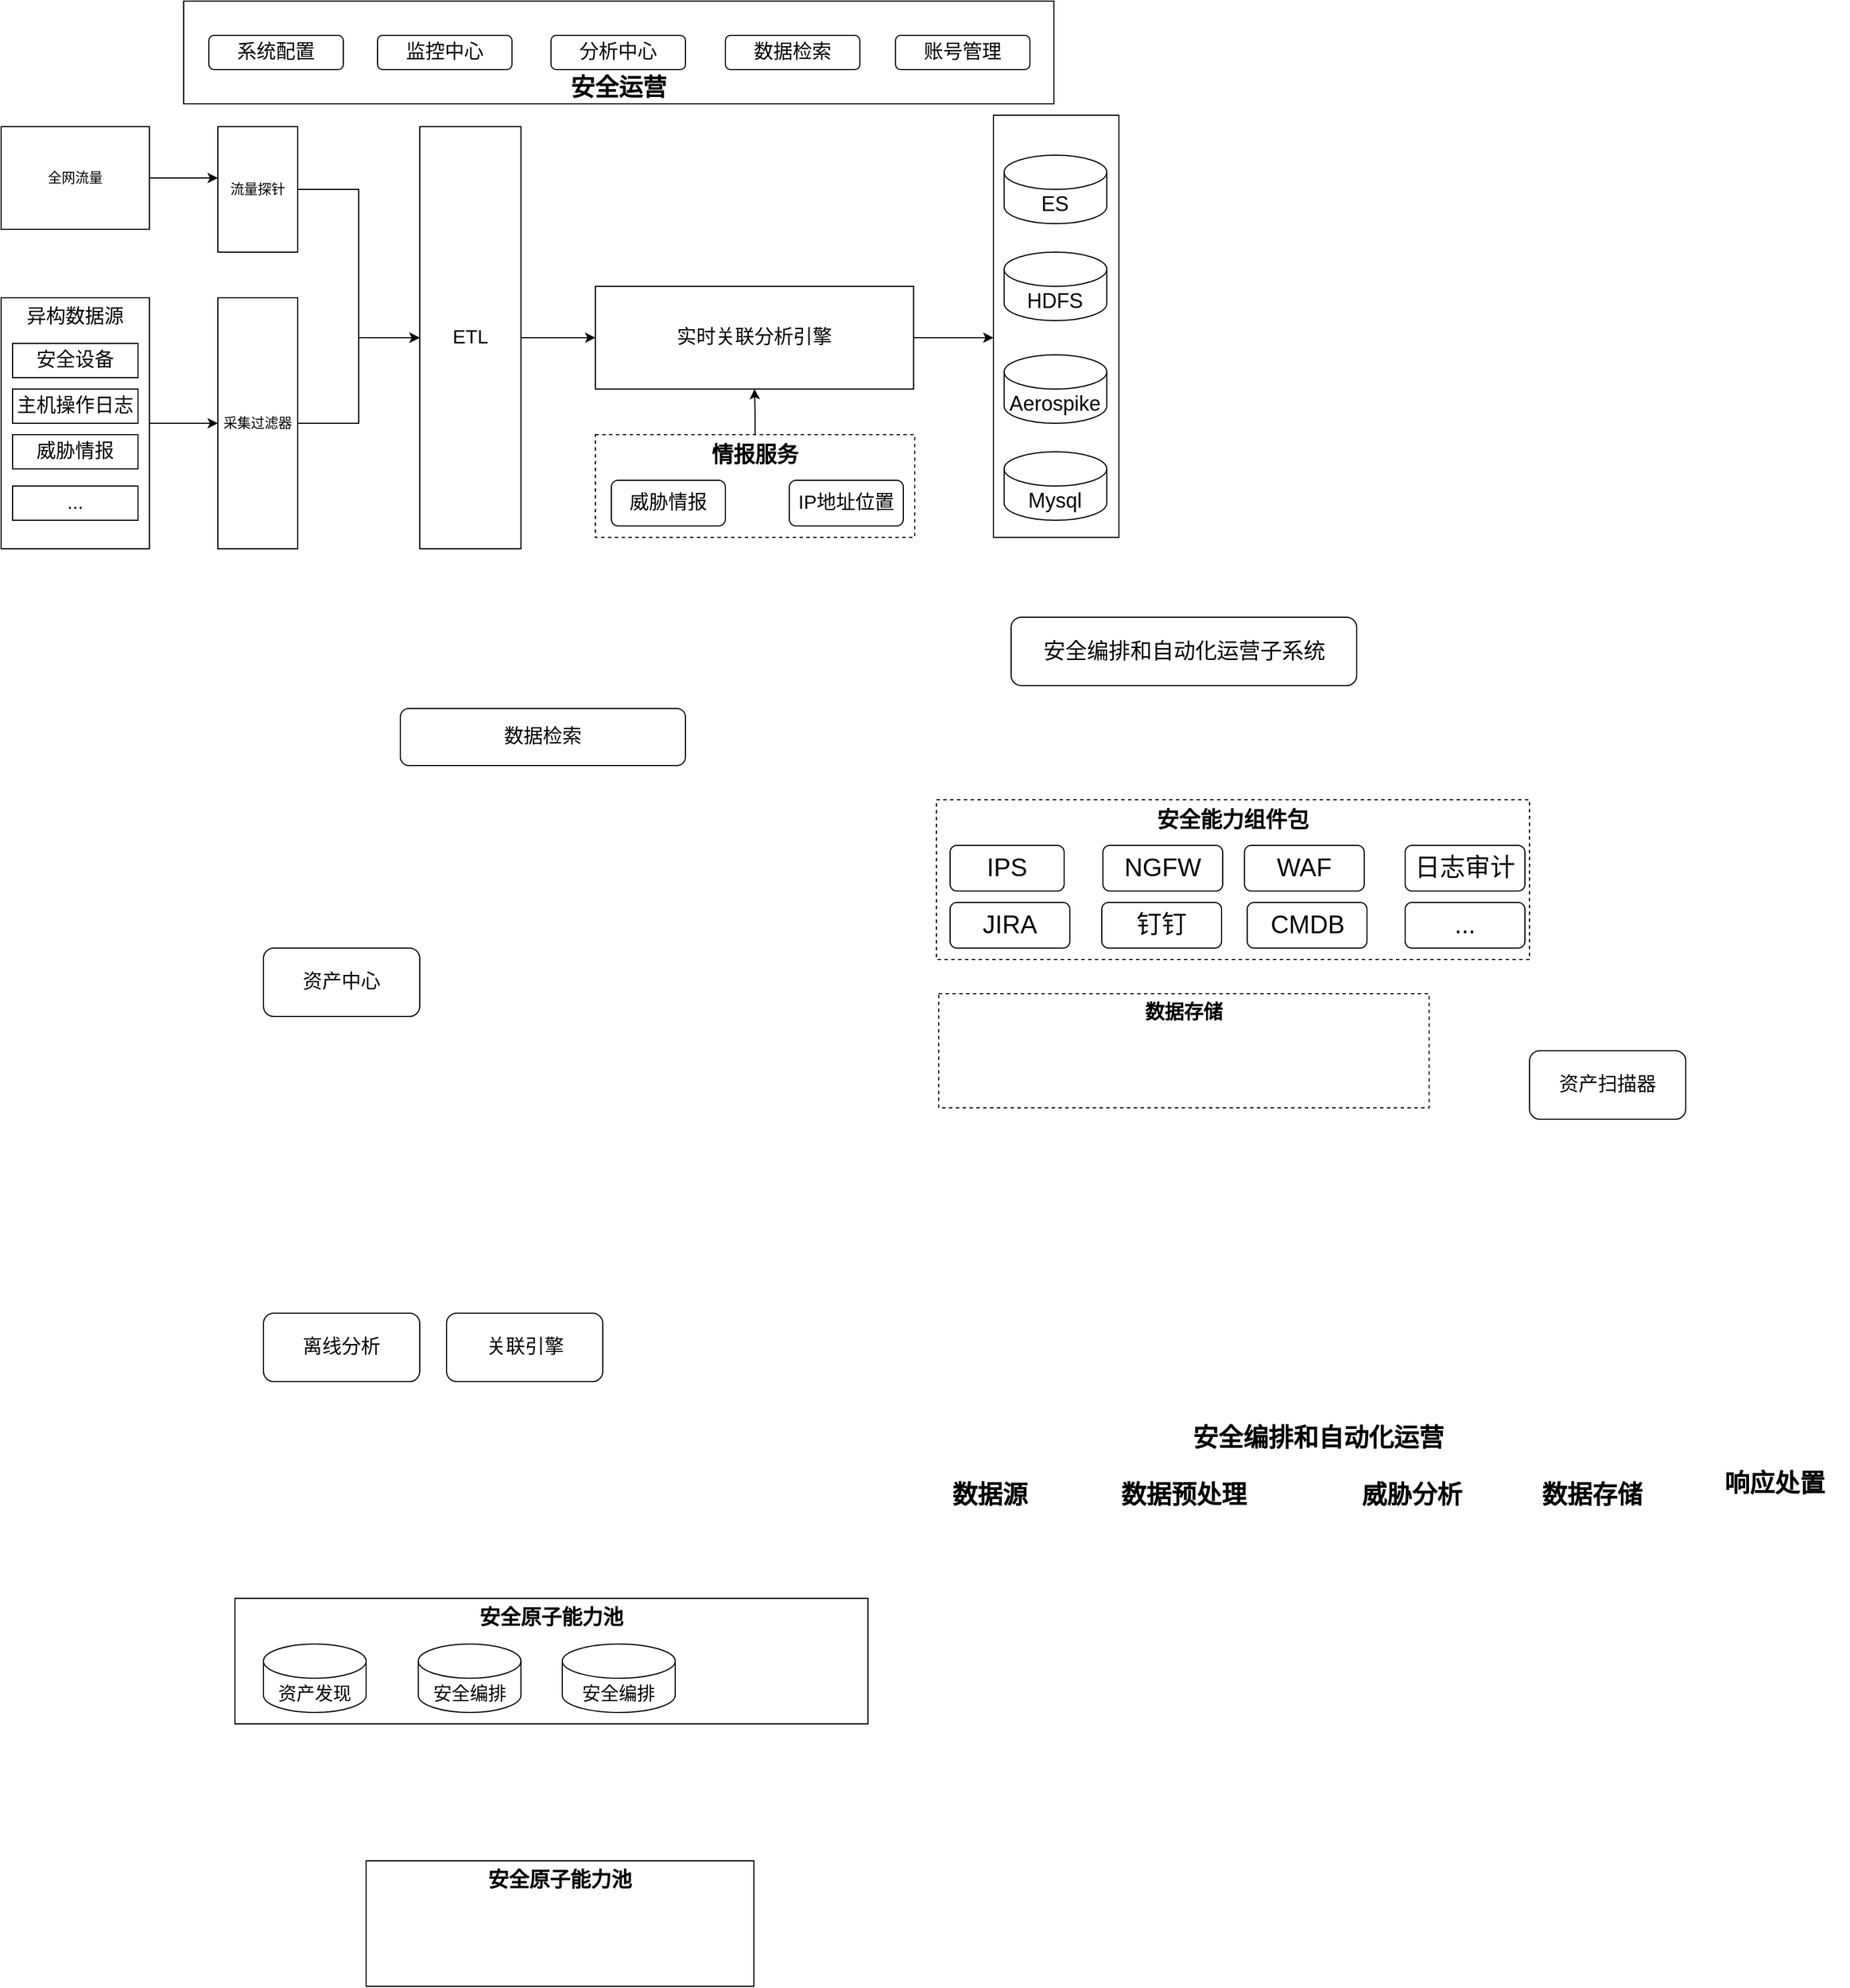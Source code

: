 <mxfile version="14.6.6" type="github">
  <diagram id="aFcd-sZfIuxCYyvOa6EC" name="Page-1">
    <mxGraphModel dx="1422" dy="762" grid="1" gridSize="10" guides="1" tooltips="1" connect="1" arrows="1" fold="1" page="1" pageScale="1" pageWidth="827" pageHeight="1169" math="0" shadow="0">
      <root>
        <mxCell id="0" />
        <mxCell id="1" parent="0" />
        <mxCell id="FqToNLdHbUZbRF3IeUCB-30" value="" style="rounded=0;whiteSpace=wrap;html=1;fontSize=17;align=center;" vertex="1" parent="1">
          <mxGeometry x="880" y="230" width="110" height="370" as="geometry" />
        </mxCell>
        <mxCell id="FqToNLdHbUZbRF3IeUCB-21" value="安全原子能力池" style="rounded=0;whiteSpace=wrap;html=1;verticalAlign=top;fontStyle=1;fontSize=18;" vertex="1" parent="1">
          <mxGeometry x="215" y="1530" width="555" height="110" as="geometry" />
        </mxCell>
        <mxCell id="FqToNLdHbUZbRF3IeUCB-19" style="edgeStyle=orthogonalEdgeStyle;rounded=0;orthogonalLoop=1;jettySize=auto;html=1;exitX=0.5;exitY=0;exitDx=0;exitDy=0;entryX=0.5;entryY=1;entryDx=0;entryDy=0;" edge="1" parent="1" source="FqToNLdHbUZbRF3IeUCB-16" target="uNM0V1RIPhNdZ5J6F5W2-16">
          <mxGeometry relative="1" as="geometry" />
        </mxCell>
        <mxCell id="FqToNLdHbUZbRF3IeUCB-16" value="&lt;b&gt;情报服务&lt;/b&gt;" style="rounded=0;whiteSpace=wrap;html=1;fontSize=19;dashed=1;verticalAlign=top;" vertex="1" parent="1">
          <mxGeometry x="531" y="510" width="280" height="90" as="geometry" />
        </mxCell>
        <mxCell id="uNM0V1RIPhNdZ5J6F5W2-13" style="edgeStyle=orthogonalEdgeStyle;rounded=0;orthogonalLoop=1;jettySize=auto;html=1;entryX=0;entryY=0.5;entryDx=0;entryDy=0;fontSize=17;" parent="1" source="uNM0V1RIPhNdZ5J6F5W2-2" target="uNM0V1RIPhNdZ5J6F5W2-30" edge="1">
          <mxGeometry relative="1" as="geometry">
            <mxPoint x="334.5" y="434.99" as="targetPoint" />
          </mxGeometry>
        </mxCell>
        <mxCell id="uNM0V1RIPhNdZ5J6F5W2-2" value="流量探针" style="rounded=0;whiteSpace=wrap;html=1;" parent="1" vertex="1">
          <mxGeometry x="200" y="240" width="70" height="110" as="geometry" />
        </mxCell>
        <mxCell id="uNM0V1RIPhNdZ5J6F5W2-14" style="edgeStyle=orthogonalEdgeStyle;rounded=0;orthogonalLoop=1;jettySize=auto;html=1;exitX=1;exitY=0.5;exitDx=0;exitDy=0;fontSize=17;entryX=0;entryY=0.5;entryDx=0;entryDy=0;" parent="1" source="uNM0V1RIPhNdZ5J6F5W2-3" target="uNM0V1RIPhNdZ5J6F5W2-30" edge="1">
          <mxGeometry relative="1" as="geometry">
            <mxPoint x="334.5" y="425" as="targetPoint" />
          </mxGeometry>
        </mxCell>
        <mxCell id="uNM0V1RIPhNdZ5J6F5W2-3" value="采集过滤器" style="rounded=0;whiteSpace=wrap;html=1;" parent="1" vertex="1">
          <mxGeometry x="200" y="390" width="70" height="220" as="geometry" />
        </mxCell>
        <mxCell id="uNM0V1RIPhNdZ5J6F5W2-6" style="edgeStyle=orthogonalEdgeStyle;rounded=0;orthogonalLoop=1;jettySize=auto;html=1;" parent="1" source="uNM0V1RIPhNdZ5J6F5W2-4" target="uNM0V1RIPhNdZ5J6F5W2-2" edge="1">
          <mxGeometry relative="1" as="geometry">
            <Array as="points">
              <mxPoint x="240" y="285" />
              <mxPoint x="240" y="285" />
            </Array>
          </mxGeometry>
        </mxCell>
        <mxCell id="uNM0V1RIPhNdZ5J6F5W2-4" value="全网流量" style="rounded=0;whiteSpace=wrap;html=1;" parent="1" vertex="1">
          <mxGeometry x="10" y="240" width="130" height="90" as="geometry" />
        </mxCell>
        <mxCell id="uNM0V1RIPhNdZ5J6F5W2-17" style="edgeStyle=orthogonalEdgeStyle;rounded=0;orthogonalLoop=1;jettySize=auto;html=1;fontSize=17;entryX=0;entryY=0.5;entryDx=0;entryDy=0;" parent="1" target="uNM0V1RIPhNdZ5J6F5W2-30" edge="1">
          <mxGeometry relative="1" as="geometry">
            <mxPoint x="400.5" y="425" as="sourcePoint" />
          </mxGeometry>
        </mxCell>
        <mxCell id="uNM0V1RIPhNdZ5J6F5W2-11" style="edgeStyle=orthogonalEdgeStyle;rounded=0;orthogonalLoop=1;jettySize=auto;html=1;exitX=1;exitY=0.5;exitDx=0;exitDy=0;entryX=0;entryY=0.5;entryDx=0;entryDy=0;fontSize=17;" parent="1" source="uNM0V1RIPhNdZ5J6F5W2-7" target="uNM0V1RIPhNdZ5J6F5W2-3" edge="1">
          <mxGeometry relative="1" as="geometry" />
        </mxCell>
        <mxCell id="uNM0V1RIPhNdZ5J6F5W2-7" value="异构数据源" style="rounded=0;whiteSpace=wrap;html=1;verticalAlign=top;fontSize=17;" parent="1" vertex="1">
          <mxGeometry x="10" y="390" width="130" height="220" as="geometry" />
        </mxCell>
        <mxCell id="uNM0V1RIPhNdZ5J6F5W2-8" value="安全设备" style="rounded=0;whiteSpace=wrap;html=1;fontSize=17;" parent="1" vertex="1">
          <mxGeometry x="20" y="430" width="110" height="30" as="geometry" />
        </mxCell>
        <mxCell id="uNM0V1RIPhNdZ5J6F5W2-9" value="主机操作日志" style="rounded=0;whiteSpace=wrap;html=1;fontSize=17;" parent="1" vertex="1">
          <mxGeometry x="20" y="470" width="110" height="30" as="geometry" />
        </mxCell>
        <mxCell id="uNM0V1RIPhNdZ5J6F5W2-10" value="威胁情报" style="rounded=0;whiteSpace=wrap;html=1;fontSize=17;" parent="1" vertex="1">
          <mxGeometry x="20" y="510" width="110" height="30" as="geometry" />
        </mxCell>
        <mxCell id="uNM0V1RIPhNdZ5J6F5W2-12" value="..." style="rounded=0;whiteSpace=wrap;html=1;fontSize=17;" parent="1" vertex="1">
          <mxGeometry x="20" y="555" width="110" height="30" as="geometry" />
        </mxCell>
        <mxCell id="FqToNLdHbUZbRF3IeUCB-20" style="edgeStyle=orthogonalEdgeStyle;rounded=0;orthogonalLoop=1;jettySize=auto;html=1;exitX=1;exitY=0.5;exitDx=0;exitDy=0;" edge="1" parent="1" source="uNM0V1RIPhNdZ5J6F5W2-16">
          <mxGeometry relative="1" as="geometry">
            <mxPoint x="880" y="425" as="targetPoint" />
          </mxGeometry>
        </mxCell>
        <mxCell id="uNM0V1RIPhNdZ5J6F5W2-16" value="实时关联分析引擎" style="rounded=0;whiteSpace=wrap;html=1;fontSize=17;" parent="1" vertex="1">
          <mxGeometry x="531" y="380" width="279" height="90" as="geometry" />
        </mxCell>
        <mxCell id="uNM0V1RIPhNdZ5J6F5W2-19" value="安全运营" style="rounded=0;whiteSpace=wrap;html=1;fontSize=21;align=center;verticalAlign=bottom;fontStyle=1" parent="1" vertex="1">
          <mxGeometry x="170" y="130" width="763" height="90" as="geometry" />
        </mxCell>
        <mxCell id="uNM0V1RIPhNdZ5J6F5W2-20" value="资产扫描器" style="rounded=1;whiteSpace=wrap;html=1;fontSize=17;" parent="1" vertex="1">
          <mxGeometry x="1350" y="1050" width="137" height="60" as="geometry" />
        </mxCell>
        <mxCell id="uNM0V1RIPhNdZ5J6F5W2-22" value="安全编排和自动化运营子系统" style="rounded=1;whiteSpace=wrap;html=1;fontSize=19;verticalAlign=middle;" parent="1" vertex="1">
          <mxGeometry x="895.5" y="670" width="303" height="60" as="geometry" />
        </mxCell>
        <mxCell id="uNM0V1RIPhNdZ5J6F5W2-23" value="系统配置" style="rounded=1;whiteSpace=wrap;html=1;fontSize=17;" parent="1" vertex="1">
          <mxGeometry x="192.13" y="160" width="117.87" height="30" as="geometry" />
        </mxCell>
        <mxCell id="uNM0V1RIPhNdZ5J6F5W2-24" value="数据检索" style="rounded=1;whiteSpace=wrap;html=1;fontSize=17;" parent="1" vertex="1">
          <mxGeometry x="360" y="750" width="250" height="50" as="geometry" />
        </mxCell>
        <mxCell id="uNM0V1RIPhNdZ5J6F5W2-31" style="edgeStyle=orthogonalEdgeStyle;rounded=0;orthogonalLoop=1;jettySize=auto;html=1;fontSize=17;" parent="1" source="uNM0V1RIPhNdZ5J6F5W2-30" target="uNM0V1RIPhNdZ5J6F5W2-16" edge="1">
          <mxGeometry relative="1" as="geometry" />
        </mxCell>
        <mxCell id="uNM0V1RIPhNdZ5J6F5W2-30" value="ETL" style="rounded=0;whiteSpace=wrap;html=1;fontSize=17;align=center;" parent="1" vertex="1">
          <mxGeometry x="377" y="240" width="88.75" height="370" as="geometry" />
        </mxCell>
        <mxCell id="uNM0V1RIPhNdZ5J6F5W2-32" value="数据源" style="text;html=1;strokeColor=none;fillColor=none;align=center;verticalAlign=middle;whiteSpace=wrap;rounded=0;fontSize=22;fontStyle=1" parent="1" vertex="1">
          <mxGeometry x="842" y="1430" width="70" height="20" as="geometry" />
        </mxCell>
        <mxCell id="uNM0V1RIPhNdZ5J6F5W2-35" value="数据预处理" style="text;html=1;strokeColor=none;fillColor=none;align=center;verticalAlign=middle;whiteSpace=wrap;rounded=0;fontSize=22;fontStyle=1" parent="1" vertex="1">
          <mxGeometry x="982" y="1430" width="130" height="20" as="geometry" />
        </mxCell>
        <mxCell id="uNM0V1RIPhNdZ5J6F5W2-36" value="威胁分析" style="text;html=1;strokeColor=none;fillColor=none;align=center;verticalAlign=middle;whiteSpace=wrap;rounded=0;fontSize=22;fontStyle=1" parent="1" vertex="1">
          <mxGeometry x="1182" y="1430" width="130" height="20" as="geometry" />
        </mxCell>
        <mxCell id="uNM0V1RIPhNdZ5J6F5W2-37" value="响应处置" style="text;html=1;strokeColor=none;fillColor=none;align=center;verticalAlign=middle;whiteSpace=wrap;rounded=0;fontSize=22;fontStyle=1" parent="1" vertex="1">
          <mxGeometry x="1500" y="1420" width="130" height="20" as="geometry" />
        </mxCell>
        <mxCell id="uNM0V1RIPhNdZ5J6F5W2-38" value="安全编排和自动化运营" style="text;html=1;strokeColor=none;fillColor=none;align=center;verticalAlign=middle;whiteSpace=wrap;rounded=0;fontSize=22;fontStyle=1" parent="1" vertex="1">
          <mxGeometry x="1010" y="1380" width="310" height="20" as="geometry" />
        </mxCell>
        <mxCell id="uNM0V1RIPhNdZ5J6F5W2-40" value="&lt;b style=&quot;font-size: 19px;&quot;&gt;安全能力组件包&lt;/b&gt;" style="rounded=0;whiteSpace=wrap;html=1;fontSize=19;dashed=1;verticalAlign=top;" parent="1" vertex="1">
          <mxGeometry x="830" y="830" width="520" height="140" as="geometry" />
        </mxCell>
        <mxCell id="uNM0V1RIPhNdZ5J6F5W2-51" value="&lt;b&gt;数据存储&lt;/b&gt;" style="rounded=0;whiteSpace=wrap;html=1;fontSize=17;dashed=1;verticalAlign=top;" parent="1" vertex="1">
          <mxGeometry x="832" y="1000" width="430" height="100" as="geometry" />
        </mxCell>
        <mxCell id="uNM0V1RIPhNdZ5J6F5W2-54" value="ES" style="shape=cylinder3;whiteSpace=wrap;html=1;boundedLbl=1;backgroundOutline=1;size=15;fontSize=18;align=center;" parent="1" vertex="1">
          <mxGeometry x="889.38" y="265" width="90" height="60" as="geometry" />
        </mxCell>
        <mxCell id="uNM0V1RIPhNdZ5J6F5W2-55" value="HDFS" style="shape=cylinder3;whiteSpace=wrap;html=1;boundedLbl=1;backgroundOutline=1;size=15;fontSize=18;align=center;" parent="1" vertex="1">
          <mxGeometry x="889.38" y="350" width="90" height="60" as="geometry" />
        </mxCell>
        <mxCell id="uNM0V1RIPhNdZ5J6F5W2-56" value="Aerospike" style="shape=cylinder3;whiteSpace=wrap;html=1;boundedLbl=1;backgroundOutline=1;size=15;fontSize=18;align=center;" parent="1" vertex="1">
          <mxGeometry x="889.38" y="440" width="90" height="60" as="geometry" />
        </mxCell>
        <mxCell id="uNM0V1RIPhNdZ5J6F5W2-57" value="Mysql" style="shape=cylinder3;whiteSpace=wrap;html=1;boundedLbl=1;backgroundOutline=1;size=15;fontSize=18;align=center;" parent="1" vertex="1">
          <mxGeometry x="889.38" y="525" width="90" height="60" as="geometry" />
        </mxCell>
        <mxCell id="uNM0V1RIPhNdZ5J6F5W2-58" value="IPS" style="rounded=1;whiteSpace=wrap;html=1;fontSize=22;align=center;" parent="1" vertex="1">
          <mxGeometry x="842" y="870" width="100" height="40" as="geometry" />
        </mxCell>
        <mxCell id="uNM0V1RIPhNdZ5J6F5W2-59" value="NGFW" style="rounded=1;whiteSpace=wrap;html=1;fontSize=22;align=center;" parent="1" vertex="1">
          <mxGeometry x="976" y="870" width="105" height="40" as="geometry" />
        </mxCell>
        <mxCell id="uNM0V1RIPhNdZ5J6F5W2-60" value="WAF" style="rounded=1;whiteSpace=wrap;html=1;fontSize=22;align=center;" parent="1" vertex="1">
          <mxGeometry x="1100.12" y="870" width="105" height="40" as="geometry" />
        </mxCell>
        <mxCell id="uNM0V1RIPhNdZ5J6F5W2-61" value="日志审计" style="rounded=1;whiteSpace=wrap;html=1;fontSize=22;align=center;" parent="1" vertex="1">
          <mxGeometry x="1241" y="870" width="105" height="40" as="geometry" />
        </mxCell>
        <mxCell id="FqToNLdHbUZbRF3IeUCB-2" value="资产中心" style="rounded=1;whiteSpace=wrap;html=1;fontSize=17;" vertex="1" parent="1">
          <mxGeometry x="240.0" y="960" width="137" height="60" as="geometry" />
        </mxCell>
        <mxCell id="FqToNLdHbUZbRF3IeUCB-3" value="关联引擎" style="rounded=1;whiteSpace=wrap;html=1;fontSize=17;" vertex="1" parent="1">
          <mxGeometry x="400.5" y="1280" width="137" height="60" as="geometry" />
        </mxCell>
        <mxCell id="FqToNLdHbUZbRF3IeUCB-4" value="离线分析" style="rounded=1;whiteSpace=wrap;html=1;fontSize=17;" vertex="1" parent="1">
          <mxGeometry x="240.0" y="1280" width="137" height="60" as="geometry" />
        </mxCell>
        <mxCell id="FqToNLdHbUZbRF3IeUCB-6" value="威胁情报" style="rounded=1;whiteSpace=wrap;html=1;fontSize=17;" vertex="1" parent="1">
          <mxGeometry x="545" y="550" width="100" height="40" as="geometry" />
        </mxCell>
        <mxCell id="FqToNLdHbUZbRF3IeUCB-10" value="IP地址位置" style="rounded=1;whiteSpace=wrap;html=1;fontSize=17;" vertex="1" parent="1">
          <mxGeometry x="701" y="550" width="100" height="40" as="geometry" />
        </mxCell>
        <mxCell id="FqToNLdHbUZbRF3IeUCB-12" value="JIRA" style="rounded=1;whiteSpace=wrap;html=1;fontSize=22;align=center;" vertex="1" parent="1">
          <mxGeometry x="842" y="920" width="105" height="40" as="geometry" />
        </mxCell>
        <mxCell id="FqToNLdHbUZbRF3IeUCB-13" value="钉钉" style="rounded=1;whiteSpace=wrap;html=1;fontSize=22;align=center;" vertex="1" parent="1">
          <mxGeometry x="975" y="920" width="105" height="40" as="geometry" />
        </mxCell>
        <mxCell id="FqToNLdHbUZbRF3IeUCB-14" value="CMDB" style="rounded=1;whiteSpace=wrap;html=1;fontSize=22;align=center;" vertex="1" parent="1">
          <mxGeometry x="1102.5" y="920" width="105" height="40" as="geometry" />
        </mxCell>
        <mxCell id="FqToNLdHbUZbRF3IeUCB-15" value="..." style="rounded=1;whiteSpace=wrap;html=1;fontSize=22;align=center;" vertex="1" parent="1">
          <mxGeometry x="1241" y="920" width="105" height="40" as="geometry" />
        </mxCell>
        <mxCell id="FqToNLdHbUZbRF3IeUCB-22" value="资产发现" style="shape=cylinder3;whiteSpace=wrap;html=1;boundedLbl=1;backgroundOutline=1;size=15;fontSize=16;align=center;" vertex="1" parent="1">
          <mxGeometry x="240" y="1570" width="90" height="60" as="geometry" />
        </mxCell>
        <mxCell id="FqToNLdHbUZbRF3IeUCB-23" value="安全编排" style="shape=cylinder3;whiteSpace=wrap;html=1;boundedLbl=1;backgroundOutline=1;size=15;fontSize=16;align=center;" vertex="1" parent="1">
          <mxGeometry x="375.75" y="1570" width="90" height="60" as="geometry" />
        </mxCell>
        <mxCell id="FqToNLdHbUZbRF3IeUCB-24" value="监控中心" style="rounded=1;whiteSpace=wrap;html=1;fontSize=17;" vertex="1" parent="1">
          <mxGeometry x="340" y="160" width="117.87" height="30" as="geometry" />
        </mxCell>
        <mxCell id="FqToNLdHbUZbRF3IeUCB-25" value="分析中心" style="rounded=1;whiteSpace=wrap;html=1;fontSize=17;" vertex="1" parent="1">
          <mxGeometry x="492.13" y="160" width="117.87" height="30" as="geometry" />
        </mxCell>
        <mxCell id="FqToNLdHbUZbRF3IeUCB-26" value="数据检索" style="rounded=1;whiteSpace=wrap;html=1;fontSize=17;" vertex="1" parent="1">
          <mxGeometry x="645" y="160" width="117.87" height="30" as="geometry" />
        </mxCell>
        <mxCell id="FqToNLdHbUZbRF3IeUCB-27" value="安全编排" style="shape=cylinder3;whiteSpace=wrap;html=1;boundedLbl=1;backgroundOutline=1;size=15;fontSize=16;align=center;" vertex="1" parent="1">
          <mxGeometry x="502" y="1570" width="99" height="60" as="geometry" />
        </mxCell>
        <mxCell id="FqToNLdHbUZbRF3IeUCB-28" value="账号管理" style="rounded=1;whiteSpace=wrap;html=1;fontSize=17;" vertex="1" parent="1">
          <mxGeometry x="794.13" y="160" width="117.87" height="30" as="geometry" />
        </mxCell>
        <mxCell id="FqToNLdHbUZbRF3IeUCB-29" value="安全原子能力池" style="rounded=0;whiteSpace=wrap;html=1;verticalAlign=top;fontStyle=1;fontSize=18;" vertex="1" parent="1">
          <mxGeometry x="330" y="1760" width="340" height="110" as="geometry" />
        </mxCell>
        <mxCell id="FqToNLdHbUZbRF3IeUCB-31" value="数据存储" style="text;html=1;strokeColor=none;fillColor=none;align=center;verticalAlign=middle;whiteSpace=wrap;rounded=0;fontSize=22;fontStyle=1" vertex="1" parent="1">
          <mxGeometry x="1340" y="1430" width="130" height="20" as="geometry" />
        </mxCell>
      </root>
    </mxGraphModel>
  </diagram>
</mxfile>
